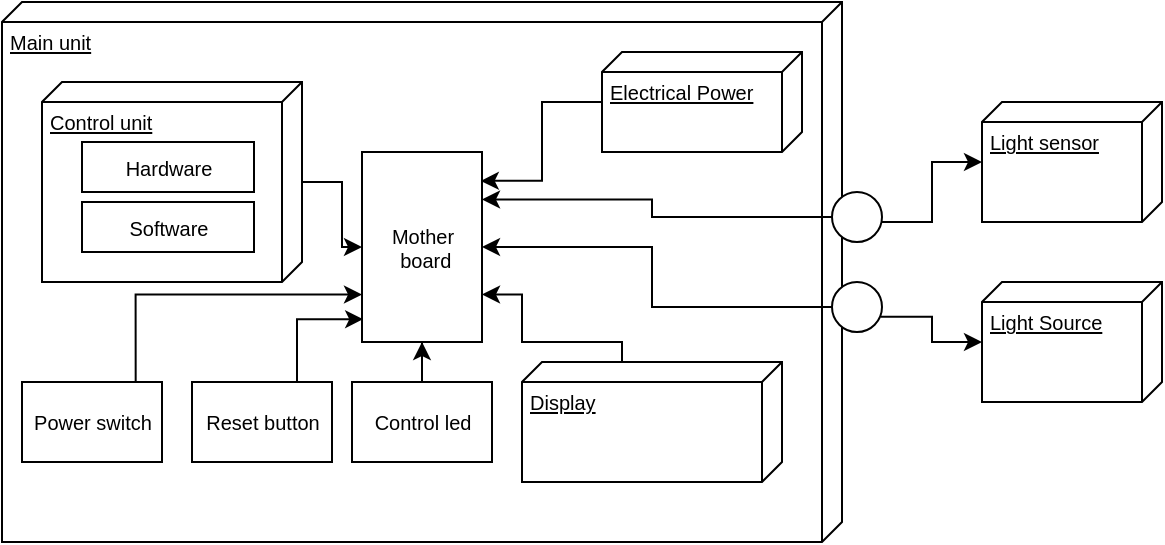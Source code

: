 <mxfile>
    <diagram id="kvn6oxyVtjYTXbkVJW3u" name="Page-1">
        <mxGraphModel dx="889" dy="758" grid="1" gridSize="10" guides="1" tooltips="1" connect="1" arrows="1" fold="1" page="1" pageScale="1" pageWidth="827" pageHeight="1169" math="0" shadow="0">
            <root>
                <mxCell id="0"/>
                <mxCell id="1" parent="0"/>
                <mxCell id="82" style="edgeStyle=orthogonalEdgeStyle;rounded=0;orthogonalLoop=1;jettySize=auto;html=1;fontSize=10;exitX=0.981;exitY=0.697;exitDx=0;exitDy=0;exitPerimeter=0;" edge="1" parent="1" source="94" target="74">
                    <mxGeometry relative="1" as="geometry"/>
                </mxCell>
                <mxCell id="83" style="edgeStyle=orthogonalEdgeStyle;rounded=0;orthogonalLoop=1;jettySize=auto;html=1;fontSize=10;exitX=0.981;exitY=0.6;exitDx=0;exitDy=0;exitPerimeter=0;" edge="1" parent="1" source="92" target="75">
                    <mxGeometry relative="1" as="geometry"/>
                </mxCell>
                <mxCell id="60" value="Main unit" style="verticalAlign=top;align=left;spacingTop=8;spacingLeft=2;spacingRight=12;shape=cube;size=10;direction=south;fontStyle=4;html=1;fontSize=10;" vertex="1" parent="1">
                    <mxGeometry x="110" y="70" width="420" height="270" as="geometry"/>
                </mxCell>
                <mxCell id="87" style="edgeStyle=orthogonalEdgeStyle;rounded=0;orthogonalLoop=1;jettySize=auto;html=1;fontSize=10;entryX=0.99;entryY=0.152;entryDx=0;entryDy=0;entryPerimeter=0;" edge="1" parent="1" source="66" target="85">
                    <mxGeometry relative="1" as="geometry"/>
                </mxCell>
                <mxCell id="66" value="Electrical Power" style="verticalAlign=top;align=left;spacingTop=8;spacingLeft=2;spacingRight=12;shape=cube;size=10;direction=south;fontStyle=4;html=1;fontSize=10;" vertex="1" parent="1">
                    <mxGeometry x="410" y="95" width="100" height="50" as="geometry"/>
                </mxCell>
                <mxCell id="91" style="edgeStyle=orthogonalEdgeStyle;rounded=0;orthogonalLoop=1;jettySize=auto;html=1;entryX=1;entryY=0.75;entryDx=0;entryDy=0;fontSize=10;" edge="1" parent="1" source="67" target="85">
                    <mxGeometry relative="1" as="geometry">
                        <Array as="points">
                            <mxPoint x="420" y="240"/>
                            <mxPoint x="370" y="240"/>
                            <mxPoint x="370" y="216"/>
                        </Array>
                    </mxGeometry>
                </mxCell>
                <mxCell id="67" value="Display" style="verticalAlign=top;align=left;spacingTop=8;spacingLeft=2;spacingRight=12;shape=cube;size=10;direction=south;fontStyle=4;html=1;fontSize=10;" vertex="1" parent="1">
                    <mxGeometry x="370" y="250" width="130" height="60" as="geometry"/>
                </mxCell>
                <mxCell id="70" value="" style="group" vertex="1" connectable="0" parent="1">
                    <mxGeometry x="130" y="110" width="130" height="100" as="geometry"/>
                </mxCell>
                <mxCell id="63" value="Control unit" style="verticalAlign=top;align=left;spacingTop=8;spacingLeft=2;spacingRight=12;shape=cube;size=10;direction=south;fontStyle=4;html=1;fontSize=10;" vertex="1" parent="70">
                    <mxGeometry width="130" height="100" as="geometry"/>
                </mxCell>
                <mxCell id="61" value="Hardware" style="html=1;fontSize=10;" vertex="1" parent="70">
                    <mxGeometry x="20" y="30" width="86" height="25" as="geometry"/>
                </mxCell>
                <mxCell id="65" value="Software" style="html=1;fontSize=10;" vertex="1" parent="70">
                    <mxGeometry x="20" y="60" width="86" height="25" as="geometry"/>
                </mxCell>
                <mxCell id="88" style="edgeStyle=orthogonalEdgeStyle;rounded=0;orthogonalLoop=1;jettySize=auto;html=1;entryX=0;entryY=0.75;entryDx=0;entryDy=0;fontSize=10;exitX=0.812;exitY=-0.014;exitDx=0;exitDy=0;exitPerimeter=0;" edge="1" parent="1" source="73" target="85">
                    <mxGeometry relative="1" as="geometry"/>
                </mxCell>
                <mxCell id="73" value="Power switch" style="html=1;fontSize=10;" vertex="1" parent="1">
                    <mxGeometry x="120" y="260" width="70" height="40" as="geometry"/>
                </mxCell>
                <mxCell id="74" value="Light Source" style="verticalAlign=top;align=left;spacingTop=8;spacingLeft=2;spacingRight=12;shape=cube;size=10;direction=south;fontStyle=4;html=1;fontSize=10;" vertex="1" parent="1">
                    <mxGeometry x="600" y="210" width="90" height="60" as="geometry"/>
                </mxCell>
                <mxCell id="75" value="Light sensor" style="verticalAlign=top;align=left;spacingTop=8;spacingLeft=2;spacingRight=12;shape=cube;size=10;direction=south;fontStyle=4;html=1;fontSize=10;" vertex="1" parent="1">
                    <mxGeometry x="600" y="120" width="90" height="60" as="geometry"/>
                </mxCell>
                <mxCell id="89" style="edgeStyle=orthogonalEdgeStyle;rounded=0;orthogonalLoop=1;jettySize=auto;html=1;entryX=0.01;entryY=0.88;entryDx=0;entryDy=0;entryPerimeter=0;fontSize=10;exitX=0.75;exitY=0;exitDx=0;exitDy=0;" edge="1" parent="1" source="76" target="85">
                    <mxGeometry relative="1" as="geometry"/>
                </mxCell>
                <mxCell id="76" value="Reset button" style="html=1;fontSize=10;" vertex="1" parent="1">
                    <mxGeometry x="205" y="260" width="70" height="40" as="geometry"/>
                </mxCell>
                <mxCell id="90" style="edgeStyle=orthogonalEdgeStyle;rounded=0;orthogonalLoop=1;jettySize=auto;html=1;fontSize=10;" edge="1" parent="1" source="77" target="85">
                    <mxGeometry relative="1" as="geometry"/>
                </mxCell>
                <mxCell id="77" value="Control led" style="html=1;fontSize=10;" vertex="1" parent="1">
                    <mxGeometry x="285" y="260" width="70" height="40" as="geometry"/>
                </mxCell>
                <mxCell id="85" value="Mother&lt;br&gt;&amp;nbsp;board" style="html=1;fontSize=10;" vertex="1" parent="1">
                    <mxGeometry x="290" y="145" width="60" height="95" as="geometry"/>
                </mxCell>
                <mxCell id="86" style="edgeStyle=orthogonalEdgeStyle;rounded=0;orthogonalLoop=1;jettySize=auto;html=1;fontSize=10;" edge="1" parent="1" source="63" target="85">
                    <mxGeometry relative="1" as="geometry"/>
                </mxCell>
                <mxCell id="95" style="edgeStyle=orthogonalEdgeStyle;rounded=0;orthogonalLoop=1;jettySize=auto;html=1;entryX=1;entryY=0.25;entryDx=0;entryDy=0;fontSize=10;" edge="1" parent="1" source="92" target="85">
                    <mxGeometry relative="1" as="geometry"/>
                </mxCell>
                <mxCell id="92" value="" style="shape=umlBoundary;whiteSpace=wrap;html=1;fontSize=10;" vertex="1" parent="1">
                    <mxGeometry x="520" y="165" width="30" height="25" as="geometry"/>
                </mxCell>
                <mxCell id="96" style="edgeStyle=orthogonalEdgeStyle;rounded=0;orthogonalLoop=1;jettySize=auto;html=1;entryX=1;entryY=0.5;entryDx=0;entryDy=0;fontSize=10;" edge="1" parent="1" source="94" target="85">
                    <mxGeometry relative="1" as="geometry"/>
                </mxCell>
                <mxCell id="94" value="" style="shape=umlBoundary;whiteSpace=wrap;html=1;fontSize=10;" vertex="1" parent="1">
                    <mxGeometry x="520" y="210" width="30" height="25" as="geometry"/>
                </mxCell>
            </root>
        </mxGraphModel>
    </diagram>
</mxfile>